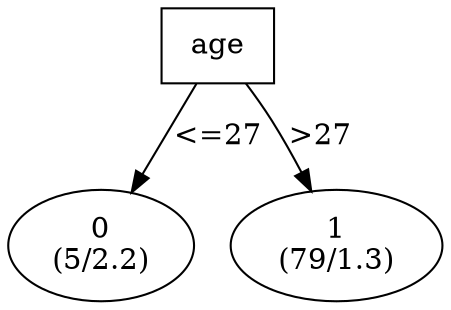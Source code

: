 digraph YaDT {
n0 [ shape=box, label="age\n"]
n0 -> n1 [label="<=27"]
n1 [ shape=ellipse, label="0\n(5/2.2)"]
n0 -> n2 [label=">27"]
n2 [ shape=ellipse, label="1\n(79/1.3)"]
}
